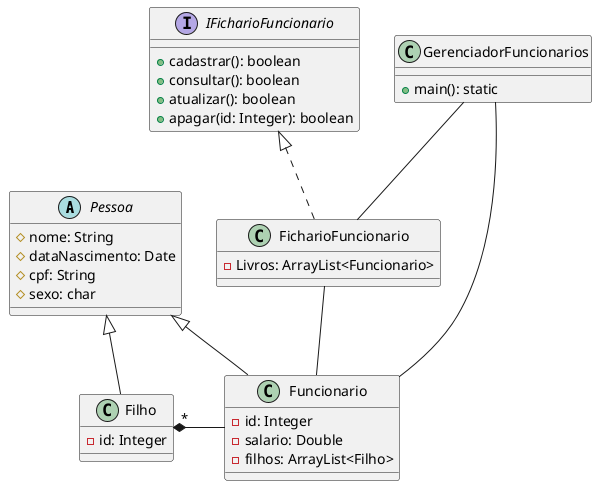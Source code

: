 @startuml q02

abstract class Pessoa{
    #nome: String
    #dataNascimento: Date
    #cpf: String
    #sexo: char
}

class Funcionario{
    -id: Integer
    -salario: Double
    -filhos: ArrayList<Filho>
}

class Filho{
    -id: Integer
}


interface IFicharioFuncionario{
    +cadastrar(): boolean
    +consultar(): boolean
    +atualizar(): boolean
    +apagar(id: Integer): boolean
}

class FicharioFuncionario{
    -Livros: ArrayList<Funcionario>
}

class GerenciadorFuncionarios{
    +main(): static
}

IFicharioFuncionario <|.. FicharioFuncionario
FicharioFuncionario -- Funcionario
GerenciadorFuncionarios -- Funcionario
GerenciadorFuncionarios -- FicharioFuncionario
Pessoa <|-- Funcionario
Pessoa <|-- Filho
Filho "*" *-  Funcionario
@enduml